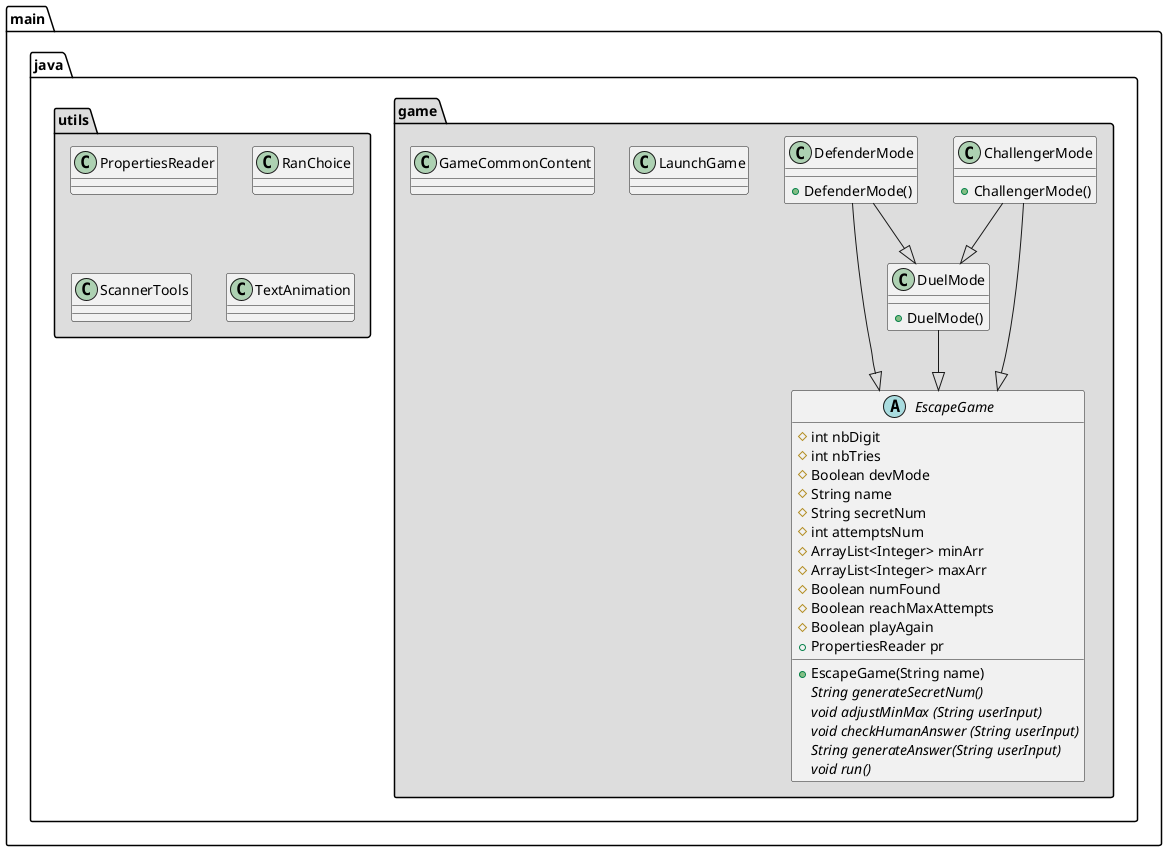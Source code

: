 @startuml
/' Start UML Class '/
package "main.java.game" #DDDDDD {
    abstract class EscapeGame {
        #int nbDigit
        #int nbTries
        #Boolean devMode
        #String name
        #String secretNum
        #int attemptsNum
        #ArrayList<Integer> minArr
        #ArrayList<Integer> maxArr
        #Boolean numFound
        #Boolean reachMaxAttempts
        #Boolean playAgain
        +PropertiesReader pr

        +EscapeGame(String name)
        {abstract} String generateSecretNum()
        {abstract} void adjustMinMax (String userInput)
        {abstract} void checkHumanAnswer (String userInput)
        {abstract} String generateAnswer(String userInput)
        {abstract} void run()
    }

    class ChallengerMode {
        +ChallengerMode()
    }

    class DefenderMode {
        +DefenderMode()
    }

    class DuelMode {
        +DuelMode()
    }

    class LaunchGame {
    }

    class GameCommonContent {
    }

   ChallengerMode --|> EscapeGame
   DefenderMode  --|> EscapeGame
   DuelMode  --|> EscapeGame
   ChallengerMode --|> DuelMode
   DefenderMode --|> DuelMode
}

package "main.java.utils" #DDDDDD {
    class PropertiesReader {
    }
    class RanChoice {
    }
    class ScannerTools {
    }
    class TextAnimation {
    }
}
@enduml